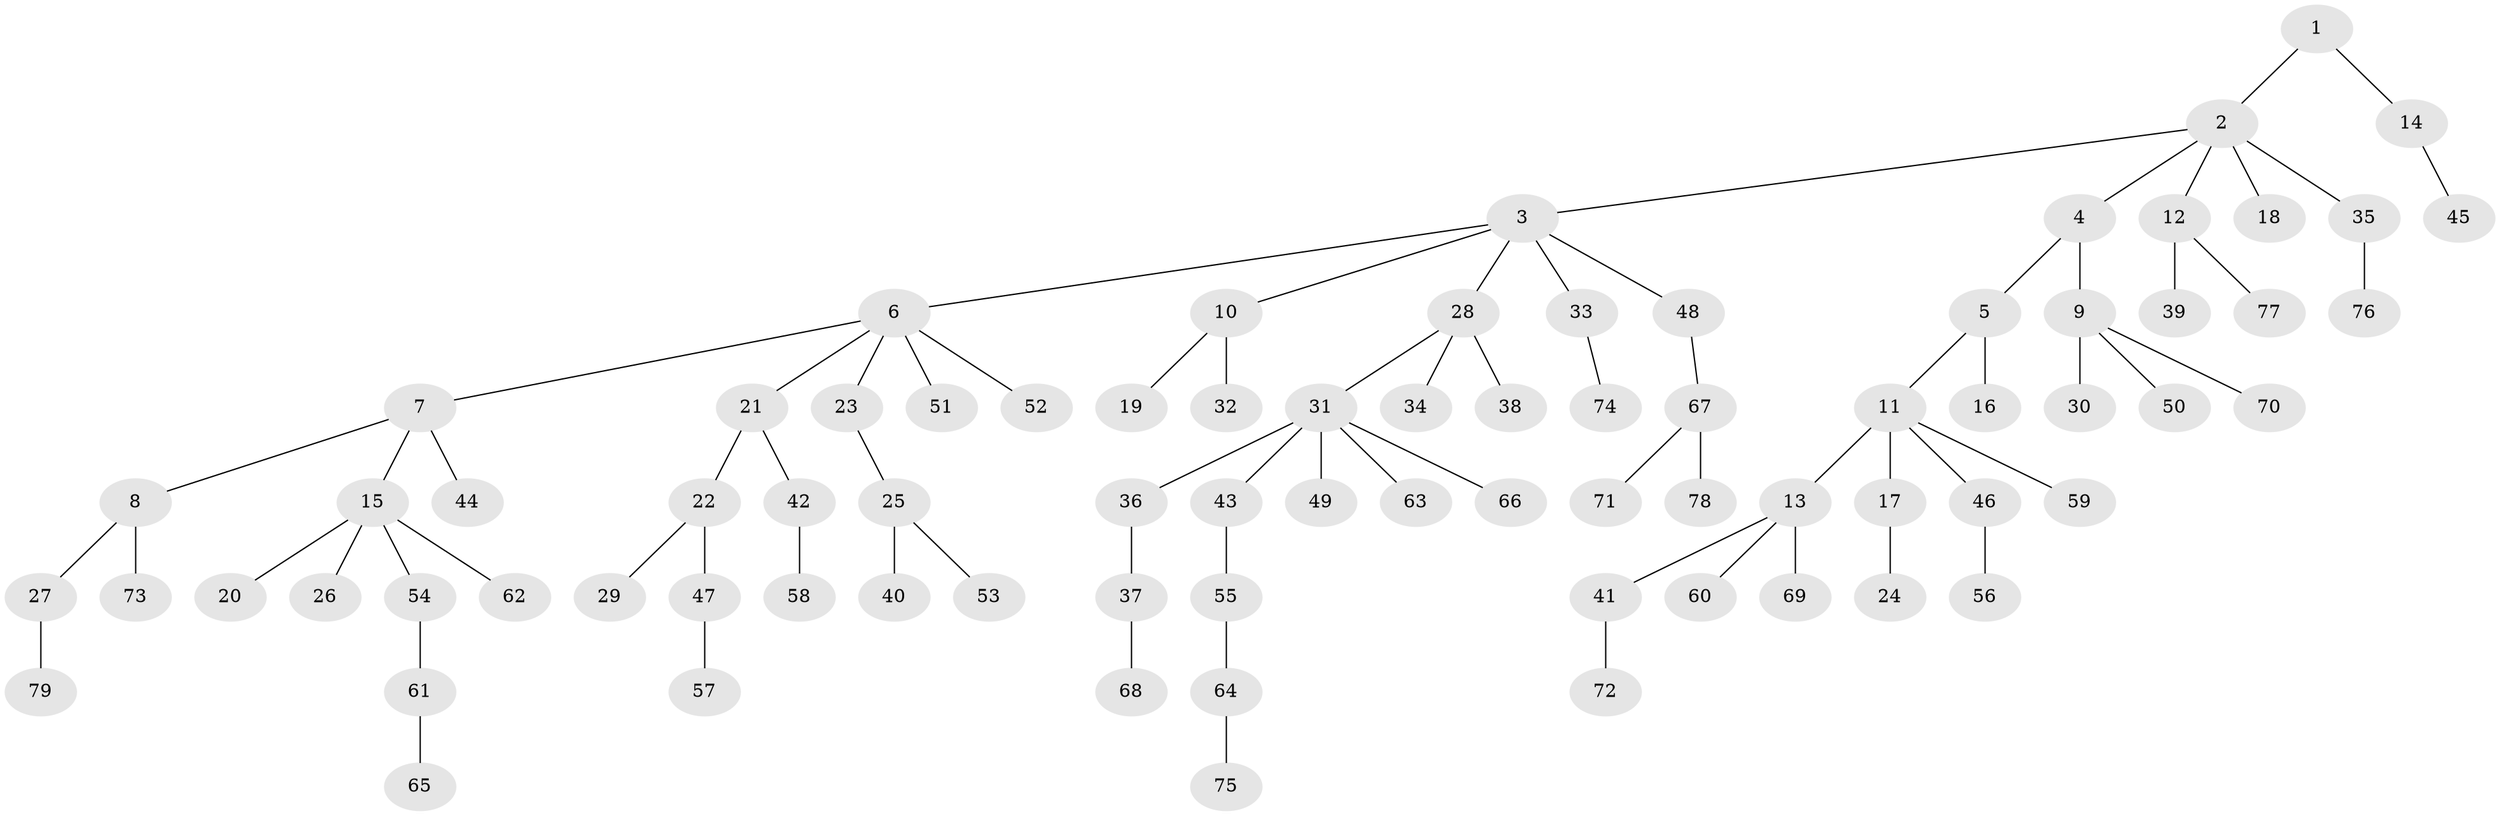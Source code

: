// Generated by graph-tools (version 1.1) at 2025/02/03/09/25 03:02:29]
// undirected, 79 vertices, 78 edges
graph export_dot {
graph [start="1"]
  node [color=gray90,style=filled];
  1;
  2;
  3;
  4;
  5;
  6;
  7;
  8;
  9;
  10;
  11;
  12;
  13;
  14;
  15;
  16;
  17;
  18;
  19;
  20;
  21;
  22;
  23;
  24;
  25;
  26;
  27;
  28;
  29;
  30;
  31;
  32;
  33;
  34;
  35;
  36;
  37;
  38;
  39;
  40;
  41;
  42;
  43;
  44;
  45;
  46;
  47;
  48;
  49;
  50;
  51;
  52;
  53;
  54;
  55;
  56;
  57;
  58;
  59;
  60;
  61;
  62;
  63;
  64;
  65;
  66;
  67;
  68;
  69;
  70;
  71;
  72;
  73;
  74;
  75;
  76;
  77;
  78;
  79;
  1 -- 2;
  1 -- 14;
  2 -- 3;
  2 -- 4;
  2 -- 12;
  2 -- 18;
  2 -- 35;
  3 -- 6;
  3 -- 10;
  3 -- 28;
  3 -- 33;
  3 -- 48;
  4 -- 5;
  4 -- 9;
  5 -- 11;
  5 -- 16;
  6 -- 7;
  6 -- 21;
  6 -- 23;
  6 -- 51;
  6 -- 52;
  7 -- 8;
  7 -- 15;
  7 -- 44;
  8 -- 27;
  8 -- 73;
  9 -- 30;
  9 -- 50;
  9 -- 70;
  10 -- 19;
  10 -- 32;
  11 -- 13;
  11 -- 17;
  11 -- 46;
  11 -- 59;
  12 -- 39;
  12 -- 77;
  13 -- 41;
  13 -- 60;
  13 -- 69;
  14 -- 45;
  15 -- 20;
  15 -- 26;
  15 -- 54;
  15 -- 62;
  17 -- 24;
  21 -- 22;
  21 -- 42;
  22 -- 29;
  22 -- 47;
  23 -- 25;
  25 -- 40;
  25 -- 53;
  27 -- 79;
  28 -- 31;
  28 -- 34;
  28 -- 38;
  31 -- 36;
  31 -- 43;
  31 -- 49;
  31 -- 63;
  31 -- 66;
  33 -- 74;
  35 -- 76;
  36 -- 37;
  37 -- 68;
  41 -- 72;
  42 -- 58;
  43 -- 55;
  46 -- 56;
  47 -- 57;
  48 -- 67;
  54 -- 61;
  55 -- 64;
  61 -- 65;
  64 -- 75;
  67 -- 71;
  67 -- 78;
}
